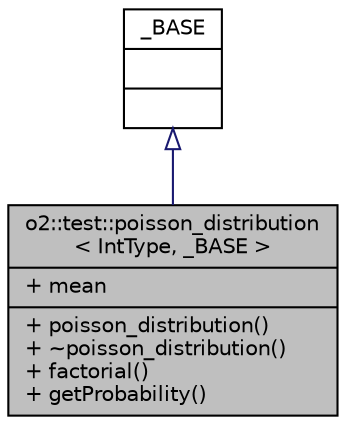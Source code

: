 digraph "o2::test::poisson_distribution&lt; IntType, _BASE &gt;"
{
 // INTERACTIVE_SVG=YES
  bgcolor="transparent";
  edge [fontname="Helvetica",fontsize="10",labelfontname="Helvetica",labelfontsize="10"];
  node [fontname="Helvetica",fontsize="10",shape=record];
  Node1 [label="{o2::test::poisson_distribution\l\< IntType, _BASE \>\n|+ mean\l|+ poisson_distribution()\l+ ~poisson_distribution()\l+ factorial()\l+ getProbability()\l}",height=0.2,width=0.4,color="black", fillcolor="grey75", style="filled" fontcolor="black"];
  Node2 -> Node1 [dir="back",color="midnightblue",fontsize="10",style="solid",arrowtail="onormal",fontname="Helvetica"];
  Node2 [label="{_BASE\n||}",height=0.2,width=0.4,color="black",URL="$d5/d88/class__BASE.html"];
}
